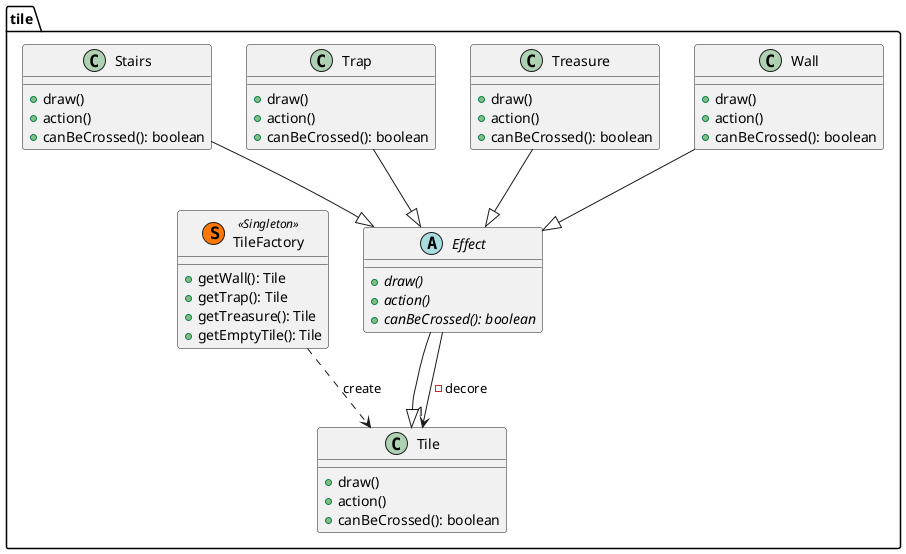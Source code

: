 @startuml
package tile{

    class Tile{
        + draw()
        + action()
        + canBeCrossed(): boolean
    }

    class Wall{
        + draw()
        + action()
        + canBeCrossed(): boolean
    }

    class Treasure{
        + draw()
        + action()
        + canBeCrossed(): boolean
    }

    class Trap{
        + draw()
        + action()
        + canBeCrossed(): boolean
    }

    abstract Effect{
        + {abstract} draw()
        + {abstract} action()
        + {abstract} canBeCrossed(): boolean
    }

    class Stairs{
        + draw()
        + action()
        + canBeCrossed(): boolean
    }

    class TileFactory << (S,#FF7700) Singleton >>{
        + getWall(): Tile
        + getTrap(): Tile
        + getTreasure(): Tile
        + getEmptyTile(): Tile
    }

}

Wall --|> Effect
Effect --|> Tile
Effect --> "1" Tile : -decore
Trap --|> Effect
Treasure --|> Effect
Stairs --|> Effect

TileFactory ..> Tile : create

@enduml
